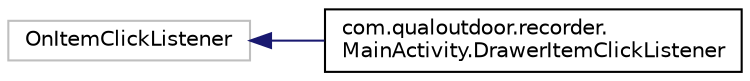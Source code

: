 digraph "Graphical Class Hierarchy"
{
  edge [fontname="Helvetica",fontsize="10",labelfontname="Helvetica",labelfontsize="10"];
  node [fontname="Helvetica",fontsize="10",shape=record];
  rankdir="LR";
  Node1 [label="OnItemClickListener",height=0.2,width=0.4,color="grey75", fillcolor="white", style="filled"];
  Node1 -> Node2 [dir="back",color="midnightblue",fontsize="10",style="solid",fontname="Helvetica"];
  Node2 [label="com.qualoutdoor.recorder.\lMainActivity.DrawerItemClickListener",height=0.2,width=0.4,color="black", fillcolor="white", style="filled",URL="$classcom_1_1qualoutdoor_1_1recorder_1_1MainActivity_1_1DrawerItemClickListener.html"];
}
